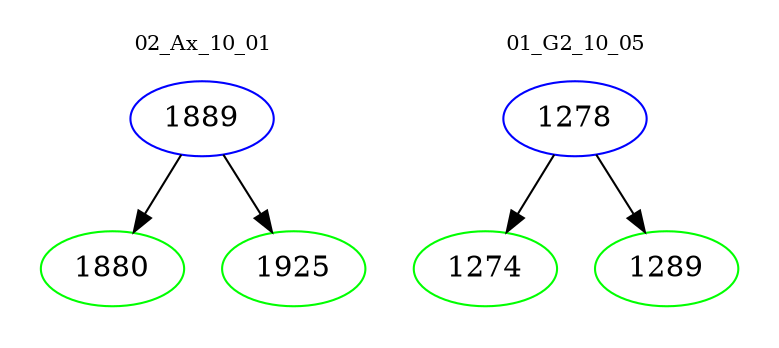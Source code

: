 digraph{
subgraph cluster_0 {
color = white
label = "02_Ax_10_01";
fontsize=10;
T0_1889 [label="1889", color="blue"]
T0_1889 -> T0_1880 [color="black"]
T0_1880 [label="1880", color="green"]
T0_1889 -> T0_1925 [color="black"]
T0_1925 [label="1925", color="green"]
}
subgraph cluster_1 {
color = white
label = "01_G2_10_05";
fontsize=10;
T1_1278 [label="1278", color="blue"]
T1_1278 -> T1_1274 [color="black"]
T1_1274 [label="1274", color="green"]
T1_1278 -> T1_1289 [color="black"]
T1_1289 [label="1289", color="green"]
}
}
